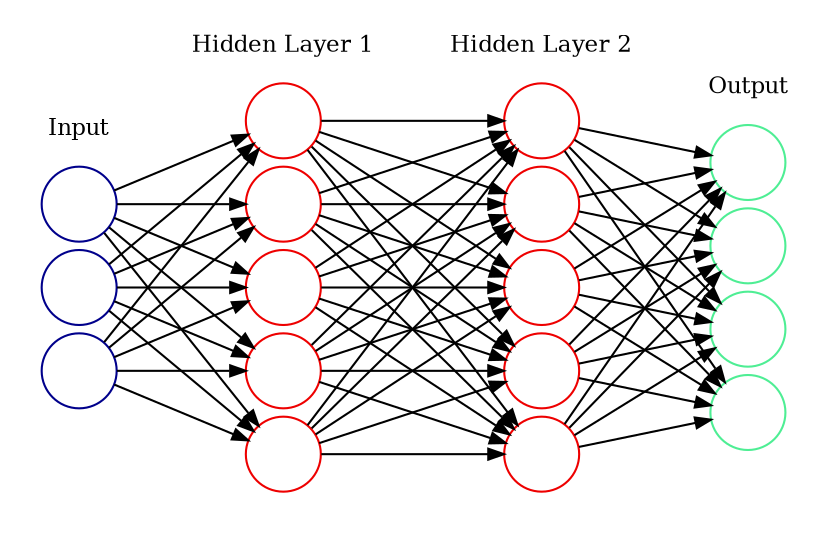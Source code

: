 digraph G {

    bgcolor = "transparent";
    rankdir = "LR";
    compound=true;

    graph [fontsize=11];
    node [fontsize=11];
    edge [fontname=11, arrowsize = 0.75];

    rankdir=LR
	splines=line
        nodesep=.05;

    node [label=""];

    subgraph cluster_0 {
	color=white;
	node [style=solid,color=blue4, shape=circle];
	x1 x2 x3;
	label = "Input";
    }

    subgraph cluster_1 {
	color=white;
	node [style=solid,color=red2, shape=circle];
	a12 a22 a32 a42 a52;
	label = "Hidden Layer 1";
    }

    subgraph cluster_2 {
	color=white;
	node [style=solid,color=red2, shape=circle];
	a13 a23 a33 a43 a53;
	label = "Hidden Layer 2";
    }

    subgraph cluster_3 {
	color=white;
	node [style=solid,color=seagreen2, shape=circle];
	O1 O2 O3 O4;
	label="Output";
    }

    x1 -> a12;
    x1 -> a22;
    x1 -> a32;
    x1 -> a42;
    x1 -> a52;

    x2 -> a12;
    x2 -> a22;
    x2 -> a32;
    x2 -> a42;
    x2 -> a52;

    x3 -> a12;
    x3 -> a22;
    x3 -> a32;
    x3 -> a42;
    x3 -> a52;

    a12 -> a13;
    a22 -> a13;
    a32 -> a13;
    a42 -> a13;
    a52 -> a13;

    a12 -> a23;
    a22 -> a23;
    a32 -> a23;
    a42 -> a23;
    a52 -> a23;

    a12 -> a33;
    a22 -> a33;
    a32 -> a33;
    a42 -> a33;
    a52 -> a33;

    a12 -> a43;
    a22 -> a43;
    a32 -> a43;
    a42 -> a43;
    a52 -> a43;

    a12 -> a53;
    a22 -> a53;
    a32 -> a53;
    a42 -> a53;
    a52 -> a53;

    a13 -> O1;
    a23 -> O1;
    a33 -> O1;
    a43 -> O1;
    a53 -> O1;

    a13 -> O2;
    a23 -> O2;
    a33 -> O2;
    a43 -> O2;
    a53 -> O2;

    a13 -> O3;
    a23 -> O3;
    a33 -> O3;
    a43 -> O3;
    a53 -> O3;

    a13 -> O4;
    a23 -> O4;
    a33 -> O4;
    a43 -> O4;
    a53 -> O4;
}
